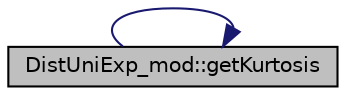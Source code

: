 digraph "DistUniExp_mod::getKurtosis"
{
 // LATEX_PDF_SIZE
  edge [fontname="Helvetica",fontsize="10",labelfontname="Helvetica",labelfontsize="10"];
  node [fontname="Helvetica",fontsize="10",shape=record];
  rankdir="LR";
  Node1 [label="DistUniExp_mod::getKurtosis",height=0.2,width=0.4,color="black", fillcolor="grey75", style="filled", fontcolor="black",tooltip="Return the kurtosis of the exponential distribution with rate parameter lambda."];
  Node1 -> Node1 [color="midnightblue",fontsize="10",style="solid",fontname="Helvetica"];
}
